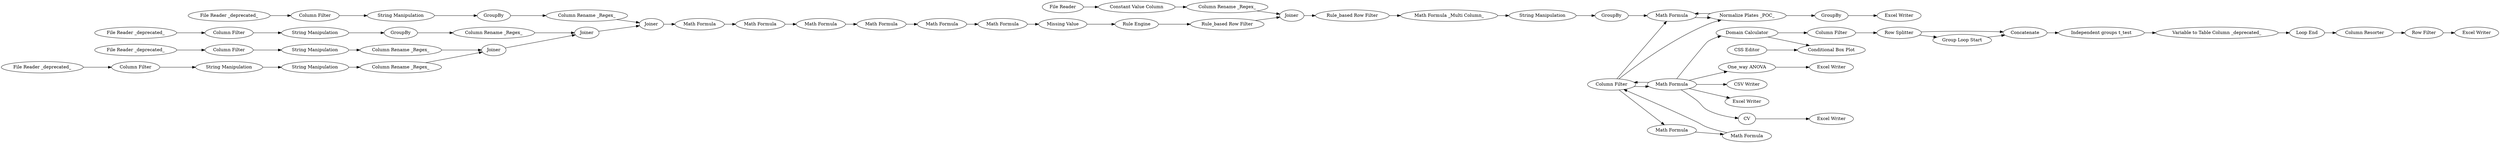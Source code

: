 digraph {
	126 -> 107
	424 -> 402
	146 -> 142
	138 -> 147
	82 -> 99
	401 -> 447
	8 -> 13
	445 -> 447
	401 -> 420
	2 -> 105
	71 -> 72
	79 -> 82
	147 -> 141
	102 -> 95
	132 -> 133
	420 -> 437
	401 -> 435
	63 -> 64
	150 -> 148
	3 -> 10
	99 -> 106
	447 -> 440
	148 -> 149
	106 -> 101
	101 -> 63
	6 -> 12
	124 -> 103
	416 -> 437
	12 -> 102
	95 -> 100
	75 -> 74
	9 -> 8
	105 -> 100
	1 -> 3
	107 -> 17
	10 -> 124
	103 -> 95
	77 -> 79
	141 -> 144
	72 -> 73
	400 -> 440
	401 -> 132
	446 -> 448
	448 -> 449
	142 -> 139
	149 -> 138
	70 -> 71
	17 -> 436
	447 -> 401
	444 -> 445
	447 -> 444
	100 -> 101
	69 -> 17
	74 -> 69
	13 -> 2
	440 -> 446
	436 -> 424
	401 -> 443
	134 -> 137
	16 -> 126
	420 -> 146
	446 -> 440
	139 -> 150
	7 -> 6
	142 -> 150
	401 -> 134
	402 -> 400
	64 -> 70
	447 -> 446
	73 -> 75
	133 [label="Excel Writer"]
	449 [label="Excel Writer"]
	103 [label="Column Rename _Regex_"]
	126 [label="Constant Value Column"]
	400 [label=GroupBy]
	7 [label="File Reader _deprecated_"]
	79 [label="Column Filter"]
	401 [label="Math Formula"]
	416 [label="CSS Editor"]
	9 [label="File Reader _deprecated_"]
	138 [label="Loop End"]
	74 [label="Rule Engine"]
	8 [label="Column Filter"]
	105 [label="Column Rename _Regex_"]
	17 [label=Joiner]
	149 [label="Variable to Table Column _deprecated_"]
	3 [label="Column Filter"]
	448 [label=GroupBy]
	440 [label="Math Formula"]
	64 [label="Math Formula"]
	436 [label="Rule_based Row Filter"]
	137 [label="Excel Writer"]
	443 [label="Excel Writer"]
	420 [label="Domain Calculator"]
	6 [label="Column Filter"]
	424 [label="Math Formula _Multi Column_"]
	146 [label="Column Filter"]
	10 [label="String Manipulation"]
	75 [label="Missing Value"]
	12 [label="String Manipulation"]
	16 [label="File Reader"]
	150 [label=Concatenate]
	141 [label="Row Filter"]
	437 [label="Conditional Box Plot"]
	148 [label="Independent groups t_test"]
	144 [label="Excel Writer"]
	1 [label="File Reader _deprecated_"]
	446 [label="Normalize Plates _POC_"]
	142 [label="Row Splitter"]
	72 [label="Math Formula"]
	101 [label=Joiner]
	147 [label="Column Resorter"]
	63 [label="Math Formula"]
	124 [label="String Manipulation"]
	77 [label="File Reader _deprecated_"]
	100 [label=Joiner]
	106 [label="Column Rename _Regex_"]
	134 [label=CV]
	435 [label="CSV Writer"]
	107 [label="Column Rename _Regex_"]
	99 [label=GroupBy]
	13 [label="String Manipulation"]
	102 [label="Column Rename _Regex_"]
	139 [label="Group Loop Start"]
	70 [label="Math Formula"]
	82 [label="String Manipulation"]
	71 [label="Math Formula"]
	69 [label="Rule_based Row Filter"]
	444 [label="Math Formula"]
	402 [label="String Manipulation"]
	445 [label="Math Formula"]
	447 [label="Column Filter"]
	95 [label=Joiner]
	73 [label="Math Formula"]
	2 [label=GroupBy]
	132 [label="One_way ANOVA"]
	rankdir=LR
}
